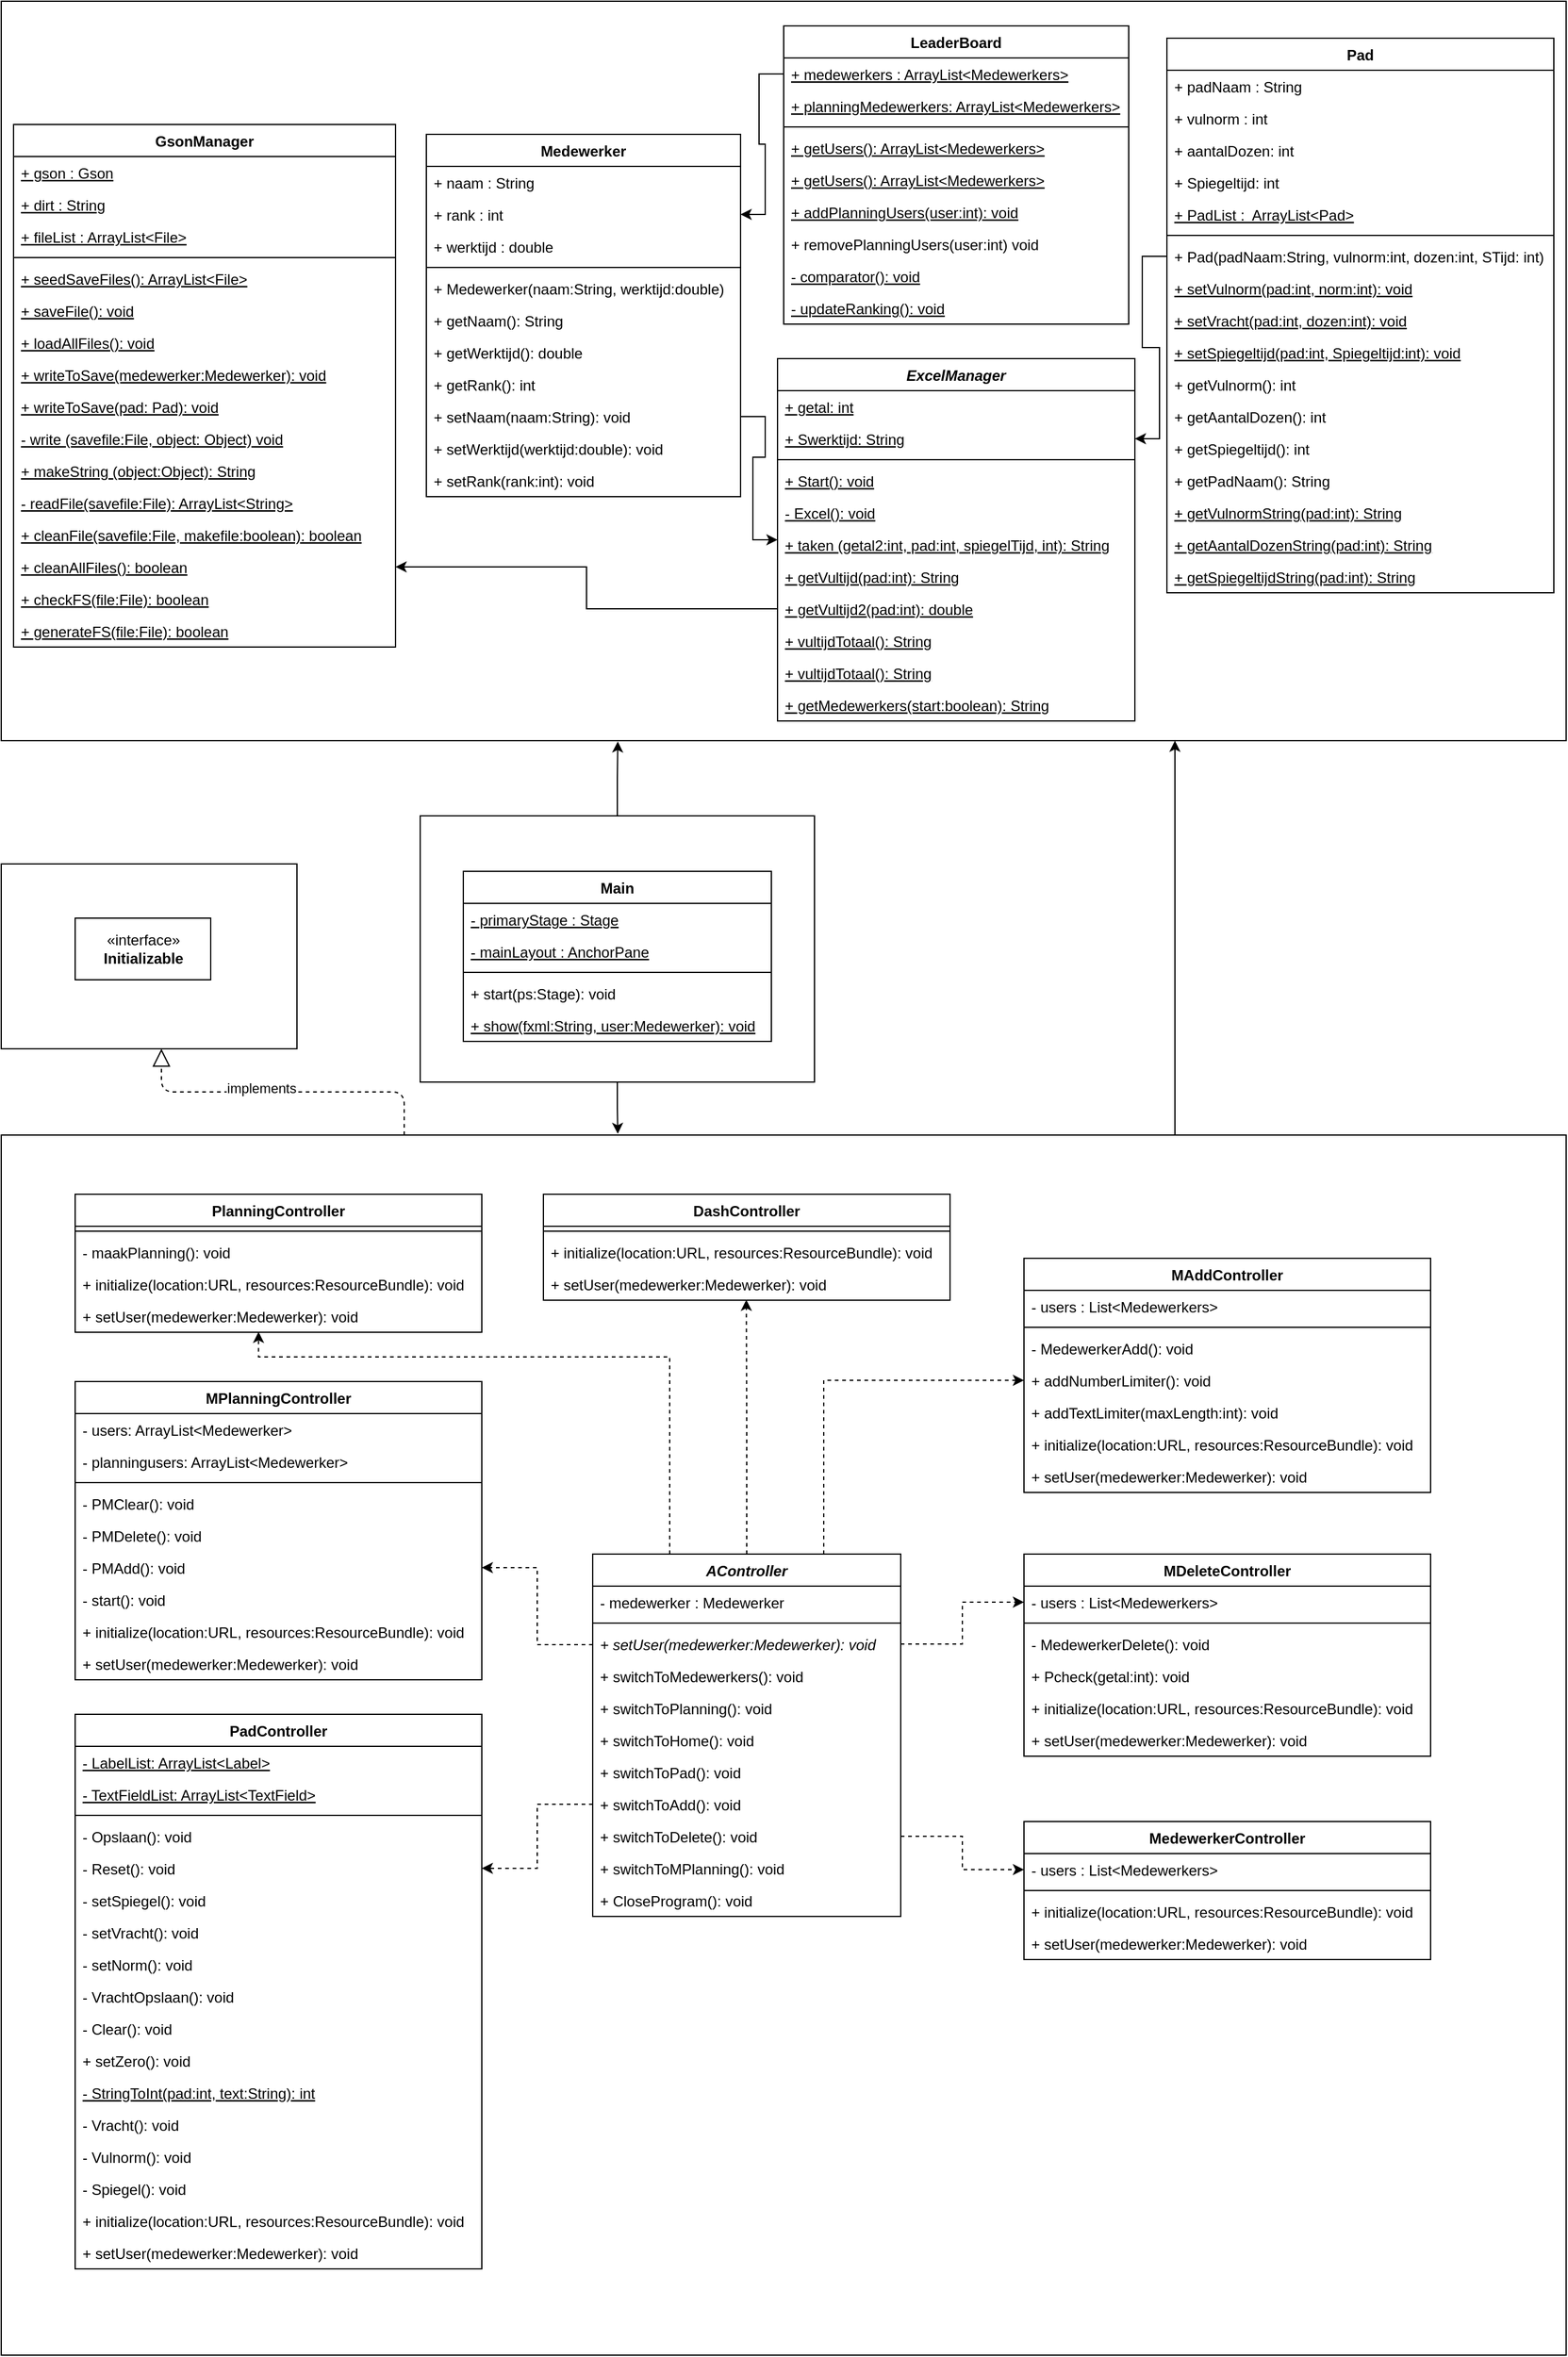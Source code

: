 <mxfile version="19.0.1" type="github">
  <diagram id="AhoOyRfpjSzVgz1KVlbD" name="Page-1">
    <mxGraphModel dx="2627" dy="2867" grid="1" gridSize="10" guides="1" tooltips="1" connect="1" arrows="1" fold="1" page="1" pageScale="1" pageWidth="827" pageHeight="1169" math="0" shadow="0">
      <root>
        <mxCell id="0" />
        <mxCell id="1" parent="0" />
        <mxCell id="_kc0_eapGcFpSrU0Jye0-4116" style="edgeStyle=orthogonalEdgeStyle;rounded=0;orthogonalLoop=1;jettySize=auto;html=1;exitX=0.5;exitY=1;exitDx=0;exitDy=0;entryX=0.394;entryY=-0.001;entryDx=0;entryDy=0;entryPerimeter=0;" parent="1" source="_kc0_eapGcFpSrU0Jye0-4111" target="_kc0_eapGcFpSrU0Jye0-4108" edge="1">
          <mxGeometry relative="1" as="geometry" />
        </mxCell>
        <mxCell id="cOc5Jdbn4TK7SyPKa4BA-37" style="edgeStyle=orthogonalEdgeStyle;rounded=0;orthogonalLoop=1;jettySize=auto;html=1;exitX=0.5;exitY=0;exitDx=0;exitDy=0;entryX=0.394;entryY=1.001;entryDx=0;entryDy=0;entryPerimeter=0;" edge="1" parent="1" source="_kc0_eapGcFpSrU0Jye0-4111" target="_kc0_eapGcFpSrU0Jye0-4097">
          <mxGeometry relative="1" as="geometry" />
        </mxCell>
        <mxCell id="_kc0_eapGcFpSrU0Jye0-4111" value="" style="rounded=0;whiteSpace=wrap;html=1;" parent="1" vertex="1">
          <mxGeometry x="450" y="101" width="320" height="216" as="geometry" />
        </mxCell>
        <mxCell id="_kc0_eapGcFpSrU0Jye0-4158" style="edgeStyle=orthogonalEdgeStyle;rounded=0;orthogonalLoop=1;jettySize=auto;html=1;exitX=0.75;exitY=0;exitDx=0;exitDy=0;entryX=0.75;entryY=1;entryDx=0;entryDy=0;" parent="1" source="_kc0_eapGcFpSrU0Jye0-4108" target="_kc0_eapGcFpSrU0Jye0-4097" edge="1">
          <mxGeometry relative="1" as="geometry" />
        </mxCell>
        <mxCell id="_kc0_eapGcFpSrU0Jye0-4108" value="" style="rounded=0;whiteSpace=wrap;html=1;" parent="1" vertex="1">
          <mxGeometry x="110" y="360" width="1270" height="990" as="geometry" />
        </mxCell>
        <mxCell id="_kc0_eapGcFpSrU0Jye0-4107" value="" style="rounded=0;whiteSpace=wrap;html=1;" parent="1" vertex="1">
          <mxGeometry x="110" y="140" width="240" height="150" as="geometry" />
        </mxCell>
        <mxCell id="_kc0_eapGcFpSrU0Jye0-4097" value="" style="rounded=0;whiteSpace=wrap;html=1;" parent="1" vertex="1">
          <mxGeometry x="110" y="-560" width="1270" height="600" as="geometry" />
        </mxCell>
        <mxCell id="__9yuRP-fzGLFlrZsTFt-32" value="GsonManager" style="swimlane;fontStyle=1;align=center;verticalAlign=top;childLayout=stackLayout;horizontal=1;startSize=26;horizontalStack=0;resizeParent=1;resizeParentMax=0;resizeLast=0;collapsible=1;marginBottom=0;" parent="1" vertex="1">
          <mxGeometry x="120" y="-460" width="310" height="424" as="geometry" />
        </mxCell>
        <mxCell id="__9yuRP-fzGLFlrZsTFt-33" value="+ gson : Gson" style="text;strokeColor=none;fillColor=none;align=left;verticalAlign=top;spacingLeft=4;spacingRight=4;overflow=hidden;rotatable=0;points=[[0,0.5],[1,0.5]];portConstraint=eastwest;fontStyle=4" parent="__9yuRP-fzGLFlrZsTFt-32" vertex="1">
          <mxGeometry y="26" width="310" height="26" as="geometry" />
        </mxCell>
        <mxCell id="__9yuRP-fzGLFlrZsTFt-36" value="+ dirt : String" style="text;strokeColor=none;fillColor=none;align=left;verticalAlign=top;spacingLeft=4;spacingRight=4;overflow=hidden;rotatable=0;points=[[0,0.5],[1,0.5]];portConstraint=eastwest;fontStyle=4" parent="__9yuRP-fzGLFlrZsTFt-32" vertex="1">
          <mxGeometry y="52" width="310" height="26" as="geometry" />
        </mxCell>
        <mxCell id="__9yuRP-fzGLFlrZsTFt-38" value="+ fileList : ArrayList&lt;File&gt;" style="text;strokeColor=none;fillColor=none;align=left;verticalAlign=top;spacingLeft=4;spacingRight=4;overflow=hidden;rotatable=0;points=[[0,0.5],[1,0.5]];portConstraint=eastwest;fontStyle=4" parent="__9yuRP-fzGLFlrZsTFt-32" vertex="1">
          <mxGeometry y="78" width="310" height="26" as="geometry" />
        </mxCell>
        <mxCell id="__9yuRP-fzGLFlrZsTFt-34" value="" style="line;strokeWidth=1;fillColor=none;align=left;verticalAlign=middle;spacingTop=-1;spacingLeft=3;spacingRight=3;rotatable=0;labelPosition=right;points=[];portConstraint=eastwest;" parent="__9yuRP-fzGLFlrZsTFt-32" vertex="1">
          <mxGeometry y="104" width="310" height="8" as="geometry" />
        </mxCell>
        <mxCell id="__9yuRP-fzGLFlrZsTFt-35" value="+ seedSaveFiles(): ArrayList&lt;File&gt;" style="text;strokeColor=none;fillColor=none;align=left;verticalAlign=top;spacingLeft=4;spacingRight=4;overflow=hidden;rotatable=0;points=[[0,0.5],[1,0.5]];portConstraint=eastwest;fontStyle=4" parent="__9yuRP-fzGLFlrZsTFt-32" vertex="1">
          <mxGeometry y="112" width="310" height="26" as="geometry" />
        </mxCell>
        <mxCell id="__9yuRP-fzGLFlrZsTFt-39" value="+ saveFile(): void" style="text;strokeColor=none;fillColor=none;align=left;verticalAlign=top;spacingLeft=4;spacingRight=4;overflow=hidden;rotatable=0;points=[[0,0.5],[1,0.5]];portConstraint=eastwest;fontStyle=4" parent="__9yuRP-fzGLFlrZsTFt-32" vertex="1">
          <mxGeometry y="138" width="310" height="26" as="geometry" />
        </mxCell>
        <mxCell id="__9yuRP-fzGLFlrZsTFt-40" value="+ loadAllFiles(): void" style="text;strokeColor=none;fillColor=none;align=left;verticalAlign=top;spacingLeft=4;spacingRight=4;overflow=hidden;rotatable=0;points=[[0,0.5],[1,0.5]];portConstraint=eastwest;fontStyle=4" parent="__9yuRP-fzGLFlrZsTFt-32" vertex="1">
          <mxGeometry y="164" width="310" height="26" as="geometry" />
        </mxCell>
        <mxCell id="__9yuRP-fzGLFlrZsTFt-41" value="+ writeToSave(medewerker:Medewerker): void" style="text;strokeColor=none;fillColor=none;align=left;verticalAlign=top;spacingLeft=4;spacingRight=4;overflow=hidden;rotatable=0;points=[[0,0.5],[1,0.5]];portConstraint=eastwest;fontStyle=4" parent="__9yuRP-fzGLFlrZsTFt-32" vertex="1">
          <mxGeometry y="190" width="310" height="26" as="geometry" />
        </mxCell>
        <mxCell id="__9yuRP-fzGLFlrZsTFt-51" value="+ writeToSave(pad: Pad): void" style="text;strokeColor=none;fillColor=none;align=left;verticalAlign=top;spacingLeft=4;spacingRight=4;overflow=hidden;rotatable=0;points=[[0,0.5],[1,0.5]];portConstraint=eastwest;fontStyle=4" parent="__9yuRP-fzGLFlrZsTFt-32" vertex="1">
          <mxGeometry y="216" width="310" height="26" as="geometry" />
        </mxCell>
        <mxCell id="__9yuRP-fzGLFlrZsTFt-53" value="- write (savefile:File, object: Object) void" style="text;strokeColor=none;fillColor=none;align=left;verticalAlign=top;spacingLeft=4;spacingRight=4;overflow=hidden;rotatable=0;points=[[0,0.5],[1,0.5]];portConstraint=eastwest;fontStyle=4" parent="__9yuRP-fzGLFlrZsTFt-32" vertex="1">
          <mxGeometry y="242" width="310" height="26" as="geometry" />
        </mxCell>
        <mxCell id="__9yuRP-fzGLFlrZsTFt-54" value="+ makeString (object:Object): String" style="text;strokeColor=none;fillColor=none;align=left;verticalAlign=top;spacingLeft=4;spacingRight=4;overflow=hidden;rotatable=0;points=[[0,0.5],[1,0.5]];portConstraint=eastwest;fontStyle=4" parent="__9yuRP-fzGLFlrZsTFt-32" vertex="1">
          <mxGeometry y="268" width="310" height="26" as="geometry" />
        </mxCell>
        <mxCell id="__9yuRP-fzGLFlrZsTFt-55" value="- readFile(savefile:File): ArrayList&lt;String&gt;" style="text;strokeColor=none;fillColor=none;align=left;verticalAlign=top;spacingLeft=4;spacingRight=4;overflow=hidden;rotatable=0;points=[[0,0.5],[1,0.5]];portConstraint=eastwest;fontStyle=4" parent="__9yuRP-fzGLFlrZsTFt-32" vertex="1">
          <mxGeometry y="294" width="310" height="26" as="geometry" />
        </mxCell>
        <mxCell id="__9yuRP-fzGLFlrZsTFt-56" value="+ cleanFile(savefile:File, makefile:boolean): boolean" style="text;strokeColor=none;fillColor=none;align=left;verticalAlign=top;spacingLeft=4;spacingRight=4;overflow=hidden;rotatable=0;points=[[0,0.5],[1,0.5]];portConstraint=eastwest;fontStyle=4" parent="__9yuRP-fzGLFlrZsTFt-32" vertex="1">
          <mxGeometry y="320" width="310" height="26" as="geometry" />
        </mxCell>
        <mxCell id="__9yuRP-fzGLFlrZsTFt-57" value="+ cleanAllFiles(): boolean" style="text;strokeColor=none;fillColor=none;align=left;verticalAlign=top;spacingLeft=4;spacingRight=4;overflow=hidden;rotatable=0;points=[[0,0.5],[1,0.5]];portConstraint=eastwest;fontStyle=4" parent="__9yuRP-fzGLFlrZsTFt-32" vertex="1">
          <mxGeometry y="346" width="310" height="26" as="geometry" />
        </mxCell>
        <mxCell id="__9yuRP-fzGLFlrZsTFt-58" value="+ checkFS(file:File): boolean" style="text;strokeColor=none;fillColor=none;align=left;verticalAlign=top;spacingLeft=4;spacingRight=4;overflow=hidden;rotatable=0;points=[[0,0.5],[1,0.5]];portConstraint=eastwest;fontStyle=4" parent="__9yuRP-fzGLFlrZsTFt-32" vertex="1">
          <mxGeometry y="372" width="310" height="26" as="geometry" />
        </mxCell>
        <mxCell id="__9yuRP-fzGLFlrZsTFt-59" value="+ generateFS(file:File): boolean" style="text;strokeColor=none;fillColor=none;align=left;verticalAlign=top;spacingLeft=4;spacingRight=4;overflow=hidden;rotatable=0;points=[[0,0.5],[1,0.5]];portConstraint=eastwest;fontStyle=4" parent="__9yuRP-fzGLFlrZsTFt-32" vertex="1">
          <mxGeometry y="398" width="310" height="26" as="geometry" />
        </mxCell>
        <mxCell id="__9yuRP-fzGLFlrZsTFt-61" value="ExcelManager" style="swimlane;fontStyle=3;align=center;verticalAlign=top;childLayout=stackLayout;horizontal=1;startSize=26;horizontalStack=0;resizeParent=1;resizeParentMax=0;resizeLast=0;collapsible=1;marginBottom=0;" parent="1" vertex="1">
          <mxGeometry x="740" y="-270" width="290" height="294" as="geometry" />
        </mxCell>
        <mxCell id="__9yuRP-fzGLFlrZsTFt-62" value="+ getal: int" style="text;strokeColor=none;fillColor=none;align=left;verticalAlign=top;spacingLeft=4;spacingRight=4;overflow=hidden;rotatable=0;points=[[0,0.5],[1,0.5]];portConstraint=eastwest;fontStyle=4" parent="__9yuRP-fzGLFlrZsTFt-61" vertex="1">
          <mxGeometry y="26" width="290" height="26" as="geometry" />
        </mxCell>
        <mxCell id="cOc5Jdbn4TK7SyPKa4BA-5" value="+ Swerktijd: String" style="text;strokeColor=none;fillColor=none;align=left;verticalAlign=top;spacingLeft=4;spacingRight=4;overflow=hidden;rotatable=0;points=[[0,0.5],[1,0.5]];portConstraint=eastwest;fontStyle=4" vertex="1" parent="__9yuRP-fzGLFlrZsTFt-61">
          <mxGeometry y="52" width="290" height="26" as="geometry" />
        </mxCell>
        <mxCell id="__9yuRP-fzGLFlrZsTFt-63" value="" style="line;strokeWidth=1;fillColor=none;align=left;verticalAlign=middle;spacingTop=-1;spacingLeft=3;spacingRight=3;rotatable=0;labelPosition=right;points=[];portConstraint=eastwest;" parent="__9yuRP-fzGLFlrZsTFt-61" vertex="1">
          <mxGeometry y="78" width="290" height="8" as="geometry" />
        </mxCell>
        <mxCell id="__9yuRP-fzGLFlrZsTFt-64" value="+ Start(): void" style="text;strokeColor=none;fillColor=none;align=left;verticalAlign=top;spacingLeft=4;spacingRight=4;overflow=hidden;rotatable=0;points=[[0,0.5],[1,0.5]];portConstraint=eastwest;fontStyle=4" parent="__9yuRP-fzGLFlrZsTFt-61" vertex="1">
          <mxGeometry y="86" width="290" height="26" as="geometry" />
        </mxCell>
        <mxCell id="cOc5Jdbn4TK7SyPKa4BA-6" value="- Excel(): void" style="text;strokeColor=none;fillColor=none;align=left;verticalAlign=top;spacingLeft=4;spacingRight=4;overflow=hidden;rotatable=0;points=[[0,0.5],[1,0.5]];portConstraint=eastwest;fontStyle=4" vertex="1" parent="__9yuRP-fzGLFlrZsTFt-61">
          <mxGeometry y="112" width="290" height="26" as="geometry" />
        </mxCell>
        <mxCell id="cOc5Jdbn4TK7SyPKa4BA-7" value="+ taken (getal2:int, pad:int, spiegelTijd, int): String" style="text;strokeColor=none;fillColor=none;align=left;verticalAlign=top;spacingLeft=4;spacingRight=4;overflow=hidden;rotatable=0;points=[[0,0.5],[1,0.5]];portConstraint=eastwest;fontStyle=4" vertex="1" parent="__9yuRP-fzGLFlrZsTFt-61">
          <mxGeometry y="138" width="290" height="26" as="geometry" />
        </mxCell>
        <mxCell id="cOc5Jdbn4TK7SyPKa4BA-8" value="+ getVultijd(pad:int): String" style="text;strokeColor=none;fillColor=none;align=left;verticalAlign=top;spacingLeft=4;spacingRight=4;overflow=hidden;rotatable=0;points=[[0,0.5],[1,0.5]];portConstraint=eastwest;fontStyle=4" vertex="1" parent="__9yuRP-fzGLFlrZsTFt-61">
          <mxGeometry y="164" width="290" height="26" as="geometry" />
        </mxCell>
        <mxCell id="cOc5Jdbn4TK7SyPKa4BA-9" value="+ getVultijd2(pad:int): double" style="text;strokeColor=none;fillColor=none;align=left;verticalAlign=top;spacingLeft=4;spacingRight=4;overflow=hidden;rotatable=0;points=[[0,0.5],[1,0.5]];portConstraint=eastwest;fontStyle=4" vertex="1" parent="__9yuRP-fzGLFlrZsTFt-61">
          <mxGeometry y="190" width="290" height="26" as="geometry" />
        </mxCell>
        <mxCell id="cOc5Jdbn4TK7SyPKa4BA-10" value="+ vultijdTotaal(): String" style="text;strokeColor=none;fillColor=none;align=left;verticalAlign=top;spacingLeft=4;spacingRight=4;overflow=hidden;rotatable=0;points=[[0,0.5],[1,0.5]];portConstraint=eastwest;fontStyle=4" vertex="1" parent="__9yuRP-fzGLFlrZsTFt-61">
          <mxGeometry y="216" width="290" height="26" as="geometry" />
        </mxCell>
        <mxCell id="cOc5Jdbn4TK7SyPKa4BA-12" value="+ vultijdTotaal(): String" style="text;strokeColor=none;fillColor=none;align=left;verticalAlign=top;spacingLeft=4;spacingRight=4;overflow=hidden;rotatable=0;points=[[0,0.5],[1,0.5]];portConstraint=eastwest;fontStyle=4" vertex="1" parent="__9yuRP-fzGLFlrZsTFt-61">
          <mxGeometry y="242" width="290" height="26" as="geometry" />
        </mxCell>
        <mxCell id="cOc5Jdbn4TK7SyPKa4BA-11" value="+ getMedewerkers(start:boolean): String" style="text;strokeColor=none;fillColor=none;align=left;verticalAlign=top;spacingLeft=4;spacingRight=4;overflow=hidden;rotatable=0;points=[[0,0.5],[1,0.5]];portConstraint=eastwest;fontStyle=4" vertex="1" parent="__9yuRP-fzGLFlrZsTFt-61">
          <mxGeometry y="268" width="290" height="26" as="geometry" />
        </mxCell>
        <mxCell id="_kc0_eapGcFpSrU0Jye0-1" value="Main" style="swimlane;fontStyle=1;align=center;verticalAlign=top;childLayout=stackLayout;horizontal=1;startSize=26;horizontalStack=0;resizeParent=1;resizeParentMax=0;resizeLast=0;collapsible=1;marginBottom=0;" parent="1" vertex="1">
          <mxGeometry x="485" y="146" width="250" height="138" as="geometry" />
        </mxCell>
        <mxCell id="_kc0_eapGcFpSrU0Jye0-2" value="- primaryStage : Stage" style="text;strokeColor=none;fillColor=none;align=left;verticalAlign=top;spacingLeft=4;spacingRight=4;overflow=hidden;rotatable=0;points=[[0,0.5],[1,0.5]];portConstraint=eastwest;fontStyle=4" parent="_kc0_eapGcFpSrU0Jye0-1" vertex="1">
          <mxGeometry y="26" width="250" height="26" as="geometry" />
        </mxCell>
        <mxCell id="_kc0_eapGcFpSrU0Jye0-5" value="- mainLayout : AnchorPane" style="text;strokeColor=none;fillColor=none;align=left;verticalAlign=top;spacingLeft=4;spacingRight=4;overflow=hidden;rotatable=0;points=[[0,0.5],[1,0.5]];portConstraint=eastwest;fontStyle=4" parent="_kc0_eapGcFpSrU0Jye0-1" vertex="1">
          <mxGeometry y="52" width="250" height="26" as="geometry" />
        </mxCell>
        <mxCell id="_kc0_eapGcFpSrU0Jye0-3" value="" style="line;strokeWidth=1;fillColor=none;align=left;verticalAlign=middle;spacingTop=-1;spacingLeft=3;spacingRight=3;rotatable=0;labelPosition=right;points=[];portConstraint=eastwest;" parent="_kc0_eapGcFpSrU0Jye0-1" vertex="1">
          <mxGeometry y="78" width="250" height="8" as="geometry" />
        </mxCell>
        <mxCell id="_kc0_eapGcFpSrU0Jye0-4" value="+ start(ps:Stage): void" style="text;strokeColor=none;fillColor=none;align=left;verticalAlign=top;spacingLeft=4;spacingRight=4;overflow=hidden;rotatable=0;points=[[0,0.5],[1,0.5]];portConstraint=eastwest;" parent="_kc0_eapGcFpSrU0Jye0-1" vertex="1">
          <mxGeometry y="86" width="250" height="26" as="geometry" />
        </mxCell>
        <mxCell id="_kc0_eapGcFpSrU0Jye0-6" value="+ show(fxml:String, user:Medewerker): void" style="text;strokeColor=none;fillColor=none;align=left;verticalAlign=top;spacingLeft=4;spacingRight=4;overflow=hidden;rotatable=0;points=[[0,0.5],[1,0.5]];portConstraint=eastwest;fontStyle=4" parent="_kc0_eapGcFpSrU0Jye0-1" vertex="1">
          <mxGeometry y="112" width="250" height="26" as="geometry" />
        </mxCell>
        <mxCell id="_kc0_eapGcFpSrU0Jye0-4100" style="edgeStyle=orthogonalEdgeStyle;rounded=0;orthogonalLoop=1;jettySize=auto;html=1;exitX=0.5;exitY=0;exitDx=0;exitDy=0;entryX=0.499;entryY=0.985;entryDx=0;entryDy=0;entryPerimeter=0;dashed=1;" parent="1" source="_kc0_eapGcFpSrU0Jye0-7" target="_kc0_eapGcFpSrU0Jye0-4002" edge="1">
          <mxGeometry relative="1" as="geometry" />
        </mxCell>
        <mxCell id="_kc0_eapGcFpSrU0Jye0-4101" style="edgeStyle=orthogonalEdgeStyle;rounded=0;orthogonalLoop=1;jettySize=auto;html=1;exitX=0.75;exitY=0;exitDx=0;exitDy=0;entryX=0;entryY=0.5;entryDx=0;entryDy=0;dashed=1;" parent="1" source="_kc0_eapGcFpSrU0Jye0-7" target="_kc0_eapGcFpSrU0Jye0-3989" edge="1">
          <mxGeometry relative="1" as="geometry" />
        </mxCell>
        <mxCell id="_kc0_eapGcFpSrU0Jye0-4104" style="edgeStyle=orthogonalEdgeStyle;rounded=0;orthogonalLoop=1;jettySize=auto;html=1;exitX=0.25;exitY=0;exitDx=0;exitDy=0;entryX=0.451;entryY=0.985;entryDx=0;entryDy=0;entryPerimeter=0;dashed=1;" parent="1" source="_kc0_eapGcFpSrU0Jye0-7" target="_kc0_eapGcFpSrU0Jye0-4046" edge="1">
          <mxGeometry relative="1" as="geometry">
            <Array as="points">
              <mxPoint x="653" y="540" />
              <mxPoint x="319" y="540" />
            </Array>
          </mxGeometry>
        </mxCell>
        <mxCell id="cOc5Jdbn4TK7SyPKa4BA-58" style="edgeStyle=orthogonalEdgeStyle;rounded=0;orthogonalLoop=1;jettySize=auto;html=1;exitX=0;exitY=0.25;exitDx=0;exitDy=0;entryX=1;entryY=0.5;entryDx=0;entryDy=0;dashed=1;endArrow=classic;endFill=1;endSize=6;strokeWidth=1;" edge="1" parent="1" source="_kc0_eapGcFpSrU0Jye0-7" target="cOc5Jdbn4TK7SyPKa4BA-56">
          <mxGeometry relative="1" as="geometry" />
        </mxCell>
        <mxCell id="_kc0_eapGcFpSrU0Jye0-7" value="AController" style="swimlane;fontStyle=3;align=center;verticalAlign=top;childLayout=stackLayout;horizontal=1;startSize=26;horizontalStack=0;resizeParent=1;resizeParentMax=0;resizeLast=0;collapsible=1;marginBottom=0;" parent="1" vertex="1">
          <mxGeometry x="590" y="700" width="250" height="294" as="geometry" />
        </mxCell>
        <mxCell id="_kc0_eapGcFpSrU0Jye0-8" value="- medewerker : Medewerker" style="text;strokeColor=none;fillColor=none;align=left;verticalAlign=top;spacingLeft=4;spacingRight=4;overflow=hidden;rotatable=0;points=[[0,0.5],[1,0.5]];portConstraint=eastwest;" parent="_kc0_eapGcFpSrU0Jye0-7" vertex="1">
          <mxGeometry y="26" width="250" height="26" as="geometry" />
        </mxCell>
        <mxCell id="_kc0_eapGcFpSrU0Jye0-9" value="" style="line;strokeWidth=1;fillColor=none;align=left;verticalAlign=middle;spacingTop=-1;spacingLeft=3;spacingRight=3;rotatable=0;labelPosition=right;points=[];portConstraint=eastwest;" parent="_kc0_eapGcFpSrU0Jye0-7" vertex="1">
          <mxGeometry y="52" width="250" height="8" as="geometry" />
        </mxCell>
        <mxCell id="_kc0_eapGcFpSrU0Jye0-11" value="+ setUser(medewerker:Medewerker): void" style="text;strokeColor=none;fillColor=none;align=left;verticalAlign=top;spacingLeft=4;spacingRight=4;overflow=hidden;rotatable=0;points=[[0,0.5],[1,0.5]];portConstraint=eastwest;fontStyle=2" parent="_kc0_eapGcFpSrU0Jye0-7" vertex="1">
          <mxGeometry y="60" width="250" height="26" as="geometry" />
        </mxCell>
        <mxCell id="_kc0_eapGcFpSrU0Jye0-10" value="+ switchToMedewerkers(): void" style="text;strokeColor=none;fillColor=none;align=left;verticalAlign=top;spacingLeft=4;spacingRight=4;overflow=hidden;rotatable=0;points=[[0,0.5],[1,0.5]];portConstraint=eastwest;" parent="_kc0_eapGcFpSrU0Jye0-7" vertex="1">
          <mxGeometry y="86" width="250" height="26" as="geometry" />
        </mxCell>
        <mxCell id="cOc5Jdbn4TK7SyPKa4BA-30" value="+ switchToPlanning(): void" style="text;strokeColor=none;fillColor=none;align=left;verticalAlign=top;spacingLeft=4;spacingRight=4;overflow=hidden;rotatable=0;points=[[0,0.5],[1,0.5]];portConstraint=eastwest;" vertex="1" parent="_kc0_eapGcFpSrU0Jye0-7">
          <mxGeometry y="112" width="250" height="26" as="geometry" />
        </mxCell>
        <mxCell id="cOc5Jdbn4TK7SyPKa4BA-31" value="+ switchToHome(): void" style="text;strokeColor=none;fillColor=none;align=left;verticalAlign=top;spacingLeft=4;spacingRight=4;overflow=hidden;rotatable=0;points=[[0,0.5],[1,0.5]];portConstraint=eastwest;" vertex="1" parent="_kc0_eapGcFpSrU0Jye0-7">
          <mxGeometry y="138" width="250" height="26" as="geometry" />
        </mxCell>
        <mxCell id="cOc5Jdbn4TK7SyPKa4BA-28" value="+ switchToPad(): void" style="text;strokeColor=none;fillColor=none;align=left;verticalAlign=top;spacingLeft=4;spacingRight=4;overflow=hidden;rotatable=0;points=[[0,0.5],[1,0.5]];portConstraint=eastwest;" vertex="1" parent="_kc0_eapGcFpSrU0Jye0-7">
          <mxGeometry y="164" width="250" height="26" as="geometry" />
        </mxCell>
        <mxCell id="cOc5Jdbn4TK7SyPKa4BA-29" value="+ switchToAdd(): void" style="text;strokeColor=none;fillColor=none;align=left;verticalAlign=top;spacingLeft=4;spacingRight=4;overflow=hidden;rotatable=0;points=[[0,0.5],[1,0.5]];portConstraint=eastwest;" vertex="1" parent="_kc0_eapGcFpSrU0Jye0-7">
          <mxGeometry y="190" width="250" height="26" as="geometry" />
        </mxCell>
        <mxCell id="cOc5Jdbn4TK7SyPKa4BA-32" value="+ switchToDelete(): void" style="text;strokeColor=none;fillColor=none;align=left;verticalAlign=top;spacingLeft=4;spacingRight=4;overflow=hidden;rotatable=0;points=[[0,0.5],[1,0.5]];portConstraint=eastwest;" vertex="1" parent="_kc0_eapGcFpSrU0Jye0-7">
          <mxGeometry y="216" width="250" height="26" as="geometry" />
        </mxCell>
        <mxCell id="cOc5Jdbn4TK7SyPKa4BA-33" value="+ switchToMPlanning(): void" style="text;strokeColor=none;fillColor=none;align=left;verticalAlign=top;spacingLeft=4;spacingRight=4;overflow=hidden;rotatable=0;points=[[0,0.5],[1,0.5]];portConstraint=eastwest;" vertex="1" parent="_kc0_eapGcFpSrU0Jye0-7">
          <mxGeometry y="242" width="250" height="26" as="geometry" />
        </mxCell>
        <mxCell id="cOc5Jdbn4TK7SyPKa4BA-34" value="+ CloseProgram(): void" style="text;strokeColor=none;fillColor=none;align=left;verticalAlign=top;spacingLeft=4;spacingRight=4;overflow=hidden;rotatable=0;points=[[0,0.5],[1,0.5]];portConstraint=eastwest;" vertex="1" parent="_kc0_eapGcFpSrU0Jye0-7">
          <mxGeometry y="268" width="250" height="26" as="geometry" />
        </mxCell>
        <mxCell id="_kc0_eapGcFpSrU0Jye0-3979" value="MAddController" style="swimlane;fontStyle=1;align=center;verticalAlign=top;childLayout=stackLayout;horizontal=1;startSize=26;horizontalStack=0;resizeParent=1;resizeParentMax=0;resizeLast=0;collapsible=1;marginBottom=0;" parent="1" vertex="1">
          <mxGeometry x="940" y="460" width="330" height="190" as="geometry" />
        </mxCell>
        <mxCell id="_kc0_eapGcFpSrU0Jye0-4099" value="- users : List&lt;Medewerkers&gt;" style="text;strokeColor=none;fillColor=none;align=left;verticalAlign=top;spacingLeft=4;spacingRight=4;overflow=hidden;rotatable=0;points=[[0,0.5],[1,0.5]];portConstraint=eastwest;" parent="_kc0_eapGcFpSrU0Jye0-3979" vertex="1">
          <mxGeometry y="26" width="330" height="26" as="geometry" />
        </mxCell>
        <mxCell id="_kc0_eapGcFpSrU0Jye0-3981" value="" style="line;strokeWidth=1;fillColor=none;align=left;verticalAlign=middle;spacingTop=-1;spacingLeft=3;spacingRight=3;rotatable=0;labelPosition=right;points=[];portConstraint=eastwest;" parent="_kc0_eapGcFpSrU0Jye0-3979" vertex="1">
          <mxGeometry y="52" width="330" height="8" as="geometry" />
        </mxCell>
        <mxCell id="_kc0_eapGcFpSrU0Jye0-3990" value="- MedewerkerAdd(): void" style="text;strokeColor=none;fillColor=none;align=left;verticalAlign=top;spacingLeft=4;spacingRight=4;overflow=hidden;rotatable=0;points=[[0,0.5],[1,0.5]];portConstraint=eastwest;" parent="_kc0_eapGcFpSrU0Jye0-3979" vertex="1">
          <mxGeometry y="60" width="330" height="26" as="geometry" />
        </mxCell>
        <mxCell id="_kc0_eapGcFpSrU0Jye0-3989" value="+ addNumberLimiter(): void" style="text;strokeColor=none;fillColor=none;align=left;verticalAlign=top;spacingLeft=4;spacingRight=4;overflow=hidden;rotatable=0;points=[[0,0.5],[1,0.5]];portConstraint=eastwest;" parent="_kc0_eapGcFpSrU0Jye0-3979" vertex="1">
          <mxGeometry y="86" width="330" height="26" as="geometry" />
        </mxCell>
        <mxCell id="_kc0_eapGcFpSrU0Jye0-3988" value="+ addTextLimiter(maxLength:int): void" style="text;strokeColor=none;fillColor=none;align=left;verticalAlign=top;spacingLeft=4;spacingRight=4;overflow=hidden;rotatable=0;points=[[0,0.5],[1,0.5]];portConstraint=eastwest;" parent="_kc0_eapGcFpSrU0Jye0-3979" vertex="1">
          <mxGeometry y="112" width="330" height="26" as="geometry" />
        </mxCell>
        <mxCell id="_kc0_eapGcFpSrU0Jye0-3986" value="+ initialize(location:URL, resources:ResourceBundle): void" style="text;strokeColor=none;fillColor=none;align=left;verticalAlign=top;spacingLeft=4;spacingRight=4;overflow=hidden;rotatable=0;points=[[0,0.5],[1,0.5]];portConstraint=eastwest;" parent="_kc0_eapGcFpSrU0Jye0-3979" vertex="1">
          <mxGeometry y="138" width="330" height="26" as="geometry" />
        </mxCell>
        <mxCell id="_kc0_eapGcFpSrU0Jye0-4003" value="+ setUser(medewerker:Medewerker): void" style="text;strokeColor=none;fillColor=none;align=left;verticalAlign=top;spacingLeft=4;spacingRight=4;overflow=hidden;rotatable=0;points=[[0,0.5],[1,0.5]];portConstraint=eastwest;" parent="_kc0_eapGcFpSrU0Jye0-3979" vertex="1">
          <mxGeometry y="164" width="330" height="26" as="geometry" />
        </mxCell>
        <mxCell id="_kc0_eapGcFpSrU0Jye0-3991" value="DashController" style="swimlane;fontStyle=1;align=center;verticalAlign=top;childLayout=stackLayout;horizontal=1;startSize=26;horizontalStack=0;resizeParent=1;resizeParentMax=0;resizeLast=0;collapsible=1;marginBottom=0;" parent="1" vertex="1">
          <mxGeometry x="550" y="408" width="330" height="86" as="geometry" />
        </mxCell>
        <mxCell id="_kc0_eapGcFpSrU0Jye0-3993" value="" style="line;strokeWidth=1;fillColor=none;align=left;verticalAlign=middle;spacingTop=-1;spacingLeft=3;spacingRight=3;rotatable=0;labelPosition=right;points=[];portConstraint=eastwest;" parent="_kc0_eapGcFpSrU0Jye0-3991" vertex="1">
          <mxGeometry y="26" width="330" height="8" as="geometry" />
        </mxCell>
        <mxCell id="_kc0_eapGcFpSrU0Jye0-4001" value="+ initialize(location:URL, resources:ResourceBundle): void" style="text;strokeColor=none;fillColor=none;align=left;verticalAlign=top;spacingLeft=4;spacingRight=4;overflow=hidden;rotatable=0;points=[[0,0.5],[1,0.5]];portConstraint=eastwest;" parent="_kc0_eapGcFpSrU0Jye0-3991" vertex="1">
          <mxGeometry y="34" width="330" height="26" as="geometry" />
        </mxCell>
        <mxCell id="_kc0_eapGcFpSrU0Jye0-4002" value="+ setUser(medewerker:Medewerker): void" style="text;strokeColor=none;fillColor=none;align=left;verticalAlign=top;spacingLeft=4;spacingRight=4;overflow=hidden;rotatable=0;points=[[0,0.5],[1,0.5]];portConstraint=eastwest;" parent="_kc0_eapGcFpSrU0Jye0-3991" vertex="1">
          <mxGeometry y="60" width="330" height="26" as="geometry" />
        </mxCell>
        <mxCell id="_kc0_eapGcFpSrU0Jye0-4004" value="MDeleteController" style="swimlane;fontStyle=1;align=center;verticalAlign=top;childLayout=stackLayout;horizontal=1;startSize=26;horizontalStack=0;resizeParent=1;resizeParentMax=0;resizeLast=0;collapsible=1;marginBottom=0;" parent="1" vertex="1">
          <mxGeometry x="940" y="700" width="330" height="164" as="geometry" />
        </mxCell>
        <mxCell id="_kc0_eapGcFpSrU0Jye0-4098" value="- users : List&lt;Medewerkers&gt;" style="text;strokeColor=none;fillColor=none;align=left;verticalAlign=top;spacingLeft=4;spacingRight=4;overflow=hidden;rotatable=0;points=[[0,0.5],[1,0.5]];portConstraint=eastwest;" parent="_kc0_eapGcFpSrU0Jye0-4004" vertex="1">
          <mxGeometry y="26" width="330" height="26" as="geometry" />
        </mxCell>
        <mxCell id="_kc0_eapGcFpSrU0Jye0-4006" value="" style="line;strokeWidth=1;fillColor=none;align=left;verticalAlign=middle;spacingTop=-1;spacingLeft=3;spacingRight=3;rotatable=0;labelPosition=right;points=[];portConstraint=eastwest;" parent="_kc0_eapGcFpSrU0Jye0-4004" vertex="1">
          <mxGeometry y="52" width="330" height="8" as="geometry" />
        </mxCell>
        <mxCell id="_kc0_eapGcFpSrU0Jye0-4011" value="- MedewerkerDelete(): void" style="text;strokeColor=none;fillColor=none;align=left;verticalAlign=top;spacingLeft=4;spacingRight=4;overflow=hidden;rotatable=0;points=[[0,0.5],[1,0.5]];portConstraint=eastwest;" parent="_kc0_eapGcFpSrU0Jye0-4004" vertex="1">
          <mxGeometry y="60" width="330" height="26" as="geometry" />
        </mxCell>
        <mxCell id="cOc5Jdbn4TK7SyPKa4BA-46" value="+ Pcheck(getal:int): void" style="text;strokeColor=none;fillColor=none;align=left;verticalAlign=top;spacingLeft=4;spacingRight=4;overflow=hidden;rotatable=0;points=[[0,0.5],[1,0.5]];portConstraint=eastwest;" vertex="1" parent="_kc0_eapGcFpSrU0Jye0-4004">
          <mxGeometry y="86" width="330" height="26" as="geometry" />
        </mxCell>
        <mxCell id="_kc0_eapGcFpSrU0Jye0-4014" value="+ initialize(location:URL, resources:ResourceBundle): void" style="text;strokeColor=none;fillColor=none;align=left;verticalAlign=top;spacingLeft=4;spacingRight=4;overflow=hidden;rotatable=0;points=[[0,0.5],[1,0.5]];portConstraint=eastwest;" parent="_kc0_eapGcFpSrU0Jye0-4004" vertex="1">
          <mxGeometry y="112" width="330" height="26" as="geometry" />
        </mxCell>
        <mxCell id="_kc0_eapGcFpSrU0Jye0-4015" value="+ setUser(medewerker:Medewerker): void" style="text;strokeColor=none;fillColor=none;align=left;verticalAlign=top;spacingLeft=4;spacingRight=4;overflow=hidden;rotatable=0;points=[[0,0.5],[1,0.5]];portConstraint=eastwest;" parent="_kc0_eapGcFpSrU0Jye0-4004" vertex="1">
          <mxGeometry y="138" width="330" height="26" as="geometry" />
        </mxCell>
        <mxCell id="_kc0_eapGcFpSrU0Jye0-4016" value="MedewerkerController" style="swimlane;fontStyle=1;align=center;verticalAlign=top;childLayout=stackLayout;horizontal=1;startSize=26;horizontalStack=0;resizeParent=1;resizeParentMax=0;resizeLast=0;collapsible=1;marginBottom=0;" parent="1" vertex="1">
          <mxGeometry x="940" y="917" width="330" height="112" as="geometry" />
        </mxCell>
        <mxCell id="_kc0_eapGcFpSrU0Jye0-4027" value="- users : List&lt;Medewerkers&gt;" style="text;strokeColor=none;fillColor=none;align=left;verticalAlign=top;spacingLeft=4;spacingRight=4;overflow=hidden;rotatable=0;points=[[0,0.5],[1,0.5]];portConstraint=eastwest;" parent="_kc0_eapGcFpSrU0Jye0-4016" vertex="1">
          <mxGeometry y="26" width="330" height="26" as="geometry" />
        </mxCell>
        <mxCell id="_kc0_eapGcFpSrU0Jye0-4018" value="" style="line;strokeWidth=1;fillColor=none;align=left;verticalAlign=middle;spacingTop=-1;spacingLeft=3;spacingRight=3;rotatable=0;labelPosition=right;points=[];portConstraint=eastwest;" parent="_kc0_eapGcFpSrU0Jye0-4016" vertex="1">
          <mxGeometry y="52" width="330" height="8" as="geometry" />
        </mxCell>
        <mxCell id="_kc0_eapGcFpSrU0Jye0-4024" value="+ initialize(location:URL, resources:ResourceBundle): void" style="text;strokeColor=none;fillColor=none;align=left;verticalAlign=top;spacingLeft=4;spacingRight=4;overflow=hidden;rotatable=0;points=[[0,0.5],[1,0.5]];portConstraint=eastwest;" parent="_kc0_eapGcFpSrU0Jye0-4016" vertex="1">
          <mxGeometry y="60" width="330" height="26" as="geometry" />
        </mxCell>
        <mxCell id="_kc0_eapGcFpSrU0Jye0-4025" value="+ setUser(medewerker:Medewerker): void" style="text;strokeColor=none;fillColor=none;align=left;verticalAlign=top;spacingLeft=4;spacingRight=4;overflow=hidden;rotatable=0;points=[[0,0.5],[1,0.5]];portConstraint=eastwest;" parent="_kc0_eapGcFpSrU0Jye0-4016" vertex="1">
          <mxGeometry y="86" width="330" height="26" as="geometry" />
        </mxCell>
        <mxCell id="_kc0_eapGcFpSrU0Jye0-4038" value="PlanningController" style="swimlane;fontStyle=1;align=center;verticalAlign=top;childLayout=stackLayout;horizontal=1;startSize=26;horizontalStack=0;resizeParent=1;resizeParentMax=0;resizeLast=0;collapsible=1;marginBottom=0;" parent="1" vertex="1">
          <mxGeometry x="170" y="408" width="330" height="112" as="geometry" />
        </mxCell>
        <mxCell id="_kc0_eapGcFpSrU0Jye0-4040" value="" style="line;strokeWidth=1;fillColor=none;align=left;verticalAlign=middle;spacingTop=-1;spacingLeft=3;spacingRight=3;rotatable=0;labelPosition=right;points=[];portConstraint=eastwest;" parent="_kc0_eapGcFpSrU0Jye0-4038" vertex="1">
          <mxGeometry y="26" width="330" height="8" as="geometry" />
        </mxCell>
        <mxCell id="cOc5Jdbn4TK7SyPKa4BA-59" value="- maakPlanning(): void" style="text;strokeColor=none;fillColor=none;align=left;verticalAlign=top;spacingLeft=4;spacingRight=4;overflow=hidden;rotatable=0;points=[[0,0.5],[1,0.5]];portConstraint=eastwest;" vertex="1" parent="_kc0_eapGcFpSrU0Jye0-4038">
          <mxGeometry y="34" width="330" height="26" as="geometry" />
        </mxCell>
        <mxCell id="_kc0_eapGcFpSrU0Jye0-4045" value="+ initialize(location:URL, resources:ResourceBundle): void" style="text;strokeColor=none;fillColor=none;align=left;verticalAlign=top;spacingLeft=4;spacingRight=4;overflow=hidden;rotatable=0;points=[[0,0.5],[1,0.5]];portConstraint=eastwest;" parent="_kc0_eapGcFpSrU0Jye0-4038" vertex="1">
          <mxGeometry y="60" width="330" height="26" as="geometry" />
        </mxCell>
        <mxCell id="_kc0_eapGcFpSrU0Jye0-4046" value="+ setUser(medewerker:Medewerker): void" style="text;strokeColor=none;fillColor=none;align=left;verticalAlign=top;spacingLeft=4;spacingRight=4;overflow=hidden;rotatable=0;points=[[0,0.5],[1,0.5]];portConstraint=eastwest;" parent="_kc0_eapGcFpSrU0Jye0-4038" vertex="1">
          <mxGeometry y="86" width="330" height="26" as="geometry" />
        </mxCell>
        <mxCell id="_kc0_eapGcFpSrU0Jye0-4047" value="PadController" style="swimlane;fontStyle=1;align=center;verticalAlign=top;childLayout=stackLayout;horizontal=1;startSize=26;horizontalStack=0;resizeParent=1;resizeParentMax=0;resizeLast=0;collapsible=1;marginBottom=0;" parent="1" vertex="1">
          <mxGeometry x="170" y="830" width="330" height="450" as="geometry" />
        </mxCell>
        <mxCell id="cOc5Jdbn4TK7SyPKa4BA-60" value="- LabelList: ArrayList&lt;Label&gt;" style="text;strokeColor=none;fillColor=none;align=left;verticalAlign=top;spacingLeft=4;spacingRight=4;overflow=hidden;rotatable=0;points=[[0,0.5],[1,0.5]];portConstraint=eastwest;fontStyle=4" vertex="1" parent="_kc0_eapGcFpSrU0Jye0-4047">
          <mxGeometry y="26" width="330" height="26" as="geometry" />
        </mxCell>
        <mxCell id="cOc5Jdbn4TK7SyPKa4BA-61" value="- TextFieldList: ArrayList&lt;TextField&gt;" style="text;strokeColor=none;fillColor=none;align=left;verticalAlign=top;spacingLeft=4;spacingRight=4;overflow=hidden;rotatable=0;points=[[0,0.5],[1,0.5]];portConstraint=eastwest;fontStyle=4" vertex="1" parent="_kc0_eapGcFpSrU0Jye0-4047">
          <mxGeometry y="52" width="330" height="26" as="geometry" />
        </mxCell>
        <mxCell id="_kc0_eapGcFpSrU0Jye0-4049" value="" style="line;strokeWidth=1;fillColor=none;align=left;verticalAlign=middle;spacingTop=-1;spacingLeft=3;spacingRight=3;rotatable=0;labelPosition=right;points=[];portConstraint=eastwest;" parent="_kc0_eapGcFpSrU0Jye0-4047" vertex="1">
          <mxGeometry y="78" width="330" height="8" as="geometry" />
        </mxCell>
        <mxCell id="_kc0_eapGcFpSrU0Jye0-4069" value="- Opslaan(): void" style="text;strokeColor=none;fillColor=none;align=left;verticalAlign=top;spacingLeft=4;spacingRight=4;overflow=hidden;rotatable=0;points=[[0,0.5],[1,0.5]];portConstraint=eastwest;" parent="_kc0_eapGcFpSrU0Jye0-4047" vertex="1">
          <mxGeometry y="86" width="330" height="26" as="geometry" />
        </mxCell>
        <mxCell id="_kc0_eapGcFpSrU0Jye0-4065" value="- Reset(): void" style="text;strokeColor=none;fillColor=none;align=left;verticalAlign=top;spacingLeft=4;spacingRight=4;overflow=hidden;rotatable=0;points=[[0,0.5],[1,0.5]];portConstraint=eastwest;" parent="_kc0_eapGcFpSrU0Jye0-4047" vertex="1">
          <mxGeometry y="112" width="330" height="26" as="geometry" />
        </mxCell>
        <mxCell id="cOc5Jdbn4TK7SyPKa4BA-62" value="- setSpiegel(): void" style="text;strokeColor=none;fillColor=none;align=left;verticalAlign=top;spacingLeft=4;spacingRight=4;overflow=hidden;rotatable=0;points=[[0,0.5],[1,0.5]];portConstraint=eastwest;" vertex="1" parent="_kc0_eapGcFpSrU0Jye0-4047">
          <mxGeometry y="138" width="330" height="26" as="geometry" />
        </mxCell>
        <mxCell id="cOc5Jdbn4TK7SyPKa4BA-63" value="- setVracht(): void" style="text;strokeColor=none;fillColor=none;align=left;verticalAlign=top;spacingLeft=4;spacingRight=4;overflow=hidden;rotatable=0;points=[[0,0.5],[1,0.5]];portConstraint=eastwest;" vertex="1" parent="_kc0_eapGcFpSrU0Jye0-4047">
          <mxGeometry y="164" width="330" height="26" as="geometry" />
        </mxCell>
        <mxCell id="cOc5Jdbn4TK7SyPKa4BA-64" value="- setNorm(): void" style="text;strokeColor=none;fillColor=none;align=left;verticalAlign=top;spacingLeft=4;spacingRight=4;overflow=hidden;rotatable=0;points=[[0,0.5],[1,0.5]];portConstraint=eastwest;" vertex="1" parent="_kc0_eapGcFpSrU0Jye0-4047">
          <mxGeometry y="190" width="330" height="26" as="geometry" />
        </mxCell>
        <mxCell id="_kc0_eapGcFpSrU0Jye0-4067" value="- VrachtOpslaan(): void" style="text;strokeColor=none;fillColor=none;align=left;verticalAlign=top;spacingLeft=4;spacingRight=4;overflow=hidden;rotatable=0;points=[[0,0.5],[1,0.5]];portConstraint=eastwest;" parent="_kc0_eapGcFpSrU0Jye0-4047" vertex="1">
          <mxGeometry y="216" width="330" height="26" as="geometry" />
        </mxCell>
        <mxCell id="cOc5Jdbn4TK7SyPKa4BA-65" value="- Clear(): void" style="text;strokeColor=none;fillColor=none;align=left;verticalAlign=top;spacingLeft=4;spacingRight=4;overflow=hidden;rotatable=0;points=[[0,0.5],[1,0.5]];portConstraint=eastwest;" vertex="1" parent="_kc0_eapGcFpSrU0Jye0-4047">
          <mxGeometry y="242" width="330" height="26" as="geometry" />
        </mxCell>
        <mxCell id="cOc5Jdbn4TK7SyPKa4BA-66" value="+ setZero(): void" style="text;strokeColor=none;fillColor=none;align=left;verticalAlign=top;spacingLeft=4;spacingRight=4;overflow=hidden;rotatable=0;points=[[0,0.5],[1,0.5]];portConstraint=eastwest;" vertex="1" parent="_kc0_eapGcFpSrU0Jye0-4047">
          <mxGeometry y="268" width="330" height="26" as="geometry" />
        </mxCell>
        <mxCell id="_kc0_eapGcFpSrU0Jye0-4068" value="- StringToInt(pad:int, text:String): int" style="text;strokeColor=none;fillColor=none;align=left;verticalAlign=top;spacingLeft=4;spacingRight=4;overflow=hidden;rotatable=0;points=[[0,0.5],[1,0.5]];portConstraint=eastwest;fontStyle=4" parent="_kc0_eapGcFpSrU0Jye0-4047" vertex="1">
          <mxGeometry y="294" width="330" height="26" as="geometry" />
        </mxCell>
        <mxCell id="cOc5Jdbn4TK7SyPKa4BA-68" value="- Vracht(): void" style="text;strokeColor=none;fillColor=none;align=left;verticalAlign=top;spacingLeft=4;spacingRight=4;overflow=hidden;rotatable=0;points=[[0,0.5],[1,0.5]];portConstraint=eastwest;" vertex="1" parent="_kc0_eapGcFpSrU0Jye0-4047">
          <mxGeometry y="320" width="330" height="26" as="geometry" />
        </mxCell>
        <mxCell id="cOc5Jdbn4TK7SyPKa4BA-69" value="- Vulnorm(): void" style="text;strokeColor=none;fillColor=none;align=left;verticalAlign=top;spacingLeft=4;spacingRight=4;overflow=hidden;rotatable=0;points=[[0,0.5],[1,0.5]];portConstraint=eastwest;" vertex="1" parent="_kc0_eapGcFpSrU0Jye0-4047">
          <mxGeometry y="346" width="330" height="26" as="geometry" />
        </mxCell>
        <mxCell id="cOc5Jdbn4TK7SyPKa4BA-67" value="- Spiegel(): void" style="text;strokeColor=none;fillColor=none;align=left;verticalAlign=top;spacingLeft=4;spacingRight=4;overflow=hidden;rotatable=0;points=[[0,0.5],[1,0.5]];portConstraint=eastwest;" vertex="1" parent="_kc0_eapGcFpSrU0Jye0-4047">
          <mxGeometry y="372" width="330" height="26" as="geometry" />
        </mxCell>
        <mxCell id="_kc0_eapGcFpSrU0Jye0-4054" value="+ initialize(location:URL, resources:ResourceBundle): void" style="text;strokeColor=none;fillColor=none;align=left;verticalAlign=top;spacingLeft=4;spacingRight=4;overflow=hidden;rotatable=0;points=[[0,0.5],[1,0.5]];portConstraint=eastwest;" parent="_kc0_eapGcFpSrU0Jye0-4047" vertex="1">
          <mxGeometry y="398" width="330" height="26" as="geometry" />
        </mxCell>
        <mxCell id="_kc0_eapGcFpSrU0Jye0-4055" value="+ setUser(medewerker:Medewerker): void" style="text;strokeColor=none;fillColor=none;align=left;verticalAlign=top;spacingLeft=4;spacingRight=4;overflow=hidden;rotatable=0;points=[[0,0.5],[1,0.5]];portConstraint=eastwest;" parent="_kc0_eapGcFpSrU0Jye0-4047" vertex="1">
          <mxGeometry y="424" width="330" height="26" as="geometry" />
        </mxCell>
        <mxCell id="_kc0_eapGcFpSrU0Jye0-4094" value="«interface»&lt;br&gt;&lt;b&gt;Initializable&lt;/b&gt;" style="html=1;" parent="1" vertex="1">
          <mxGeometry x="170" y="184" width="110" height="50" as="geometry" />
        </mxCell>
        <mxCell id="_kc0_eapGcFpSrU0Jye0-4120" value="Pad" style="swimlane;fontStyle=1;align=center;verticalAlign=top;childLayout=stackLayout;horizontal=1;startSize=26;horizontalStack=0;resizeParent=1;resizeParentMax=0;resizeLast=0;collapsible=1;marginBottom=0;" parent="1" vertex="1">
          <mxGeometry x="1056" y="-530" width="314" height="450" as="geometry" />
        </mxCell>
        <mxCell id="_kc0_eapGcFpSrU0Jye0-4121" value="+ padNaam : String" style="text;strokeColor=none;fillColor=none;align=left;verticalAlign=top;spacingLeft=4;spacingRight=4;overflow=hidden;rotatable=0;points=[[0,0.5],[1,0.5]];portConstraint=eastwest;" parent="_kc0_eapGcFpSrU0Jye0-4120" vertex="1">
          <mxGeometry y="26" width="314" height="26" as="geometry" />
        </mxCell>
        <mxCell id="_kc0_eapGcFpSrU0Jye0-4144" value="+ vulnorm : int" style="text;strokeColor=none;fillColor=none;align=left;verticalAlign=top;spacingLeft=4;spacingRight=4;overflow=hidden;rotatable=0;points=[[0,0.5],[1,0.5]];portConstraint=eastwest;" parent="_kc0_eapGcFpSrU0Jye0-4120" vertex="1">
          <mxGeometry y="52" width="314" height="26" as="geometry" />
        </mxCell>
        <mxCell id="_kc0_eapGcFpSrU0Jye0-4145" value="+ aantalDozen: int" style="text;strokeColor=none;fillColor=none;align=left;verticalAlign=top;spacingLeft=4;spacingRight=4;overflow=hidden;rotatable=0;points=[[0,0.5],[1,0.5]];portConstraint=eastwest;" parent="_kc0_eapGcFpSrU0Jye0-4120" vertex="1">
          <mxGeometry y="78" width="314" height="26" as="geometry" />
        </mxCell>
        <mxCell id="cOc5Jdbn4TK7SyPKa4BA-24" value="+ Spiegeltijd: int" style="text;strokeColor=none;fillColor=none;align=left;verticalAlign=top;spacingLeft=4;spacingRight=4;overflow=hidden;rotatable=0;points=[[0,0.5],[1,0.5]];portConstraint=eastwest;" vertex="1" parent="_kc0_eapGcFpSrU0Jye0-4120">
          <mxGeometry y="104" width="314" height="26" as="geometry" />
        </mxCell>
        <mxCell id="_kc0_eapGcFpSrU0Jye0-4146" value="+ PadList :  ArrayList&lt;Pad&gt;" style="text;strokeColor=none;fillColor=none;align=left;verticalAlign=top;spacingLeft=4;spacingRight=4;overflow=hidden;rotatable=0;points=[[0,0.5],[1,0.5]];portConstraint=eastwest;fontStyle=4" parent="_kc0_eapGcFpSrU0Jye0-4120" vertex="1">
          <mxGeometry y="130" width="314" height="26" as="geometry" />
        </mxCell>
        <mxCell id="_kc0_eapGcFpSrU0Jye0-4122" value="" style="line;strokeWidth=1;fillColor=none;align=left;verticalAlign=middle;spacingTop=-1;spacingLeft=3;spacingRight=3;rotatable=0;labelPosition=right;points=[];portConstraint=eastwest;" parent="_kc0_eapGcFpSrU0Jye0-4120" vertex="1">
          <mxGeometry y="156" width="314" height="8" as="geometry" />
        </mxCell>
        <mxCell id="_kc0_eapGcFpSrU0Jye0-4123" value="+ Pad(padNaam:String, vulnorm:int, dozen:int, STijd: int)" style="text;strokeColor=none;fillColor=none;align=left;verticalAlign=top;spacingLeft=4;spacingRight=4;overflow=hidden;rotatable=0;points=[[0,0.5],[1,0.5]];portConstraint=eastwest;" parent="_kc0_eapGcFpSrU0Jye0-4120" vertex="1">
          <mxGeometry y="164" width="314" height="26" as="geometry" />
        </mxCell>
        <mxCell id="_kc0_eapGcFpSrU0Jye0-4152" value="+ setVulnorm(pad:int, norm:int): void" style="text;strokeColor=none;fillColor=none;align=left;verticalAlign=top;spacingLeft=4;spacingRight=4;overflow=hidden;rotatable=0;points=[[0,0.5],[1,0.5]];portConstraint=eastwest;fontStyle=4" parent="_kc0_eapGcFpSrU0Jye0-4120" vertex="1">
          <mxGeometry y="190" width="314" height="26" as="geometry" />
        </mxCell>
        <mxCell id="_kc0_eapGcFpSrU0Jye0-4153" value="+ setVracht(pad:int, dozen:int): void" style="text;strokeColor=none;fillColor=none;align=left;verticalAlign=top;spacingLeft=4;spacingRight=4;overflow=hidden;rotatable=0;points=[[0,0.5],[1,0.5]];portConstraint=eastwest;fontStyle=4" parent="_kc0_eapGcFpSrU0Jye0-4120" vertex="1">
          <mxGeometry y="216" width="314" height="26" as="geometry" />
        </mxCell>
        <mxCell id="cOc5Jdbn4TK7SyPKa4BA-26" value="+ setSpiegeltijd(pad:int, Spiegeltijd:int): void" style="text;strokeColor=none;fillColor=none;align=left;verticalAlign=top;spacingLeft=4;spacingRight=4;overflow=hidden;rotatable=0;points=[[0,0.5],[1,0.5]];portConstraint=eastwest;fontStyle=4" vertex="1" parent="_kc0_eapGcFpSrU0Jye0-4120">
          <mxGeometry y="242" width="314" height="26" as="geometry" />
        </mxCell>
        <mxCell id="_kc0_eapGcFpSrU0Jye0-4148" value="+ getVulnorm(): int" style="text;strokeColor=none;fillColor=none;align=left;verticalAlign=top;spacingLeft=4;spacingRight=4;overflow=hidden;rotatable=0;points=[[0,0.5],[1,0.5]];portConstraint=eastwest;" parent="_kc0_eapGcFpSrU0Jye0-4120" vertex="1">
          <mxGeometry y="268" width="314" height="26" as="geometry" />
        </mxCell>
        <mxCell id="_kc0_eapGcFpSrU0Jye0-4151" value="+ getAantalDozen(): int" style="text;strokeColor=none;fillColor=none;align=left;verticalAlign=top;spacingLeft=4;spacingRight=4;overflow=hidden;rotatable=0;points=[[0,0.5],[1,0.5]];portConstraint=eastwest;" parent="_kc0_eapGcFpSrU0Jye0-4120" vertex="1">
          <mxGeometry y="294" width="314" height="26" as="geometry" />
        </mxCell>
        <mxCell id="cOc5Jdbn4TK7SyPKa4BA-25" value="+ getSpiegeltijd(): int" style="text;strokeColor=none;fillColor=none;align=left;verticalAlign=top;spacingLeft=4;spacingRight=4;overflow=hidden;rotatable=0;points=[[0,0.5],[1,0.5]];portConstraint=eastwest;" vertex="1" parent="_kc0_eapGcFpSrU0Jye0-4120">
          <mxGeometry y="320" width="314" height="26" as="geometry" />
        </mxCell>
        <mxCell id="_kc0_eapGcFpSrU0Jye0-4156" value="+ getPadNaam(): String" style="text;strokeColor=none;fillColor=none;align=left;verticalAlign=top;spacingLeft=4;spacingRight=4;overflow=hidden;rotatable=0;points=[[0,0.5],[1,0.5]];portConstraint=eastwest;" parent="_kc0_eapGcFpSrU0Jye0-4120" vertex="1">
          <mxGeometry y="346" width="314" height="26" as="geometry" />
        </mxCell>
        <mxCell id="_kc0_eapGcFpSrU0Jye0-4154" value="+ getVulnormString(pad:int): String" style="text;strokeColor=none;fillColor=none;align=left;verticalAlign=top;spacingLeft=4;spacingRight=4;overflow=hidden;rotatable=0;points=[[0,0.5],[1,0.5]];portConstraint=eastwest;fontStyle=4" parent="_kc0_eapGcFpSrU0Jye0-4120" vertex="1">
          <mxGeometry y="372" width="314" height="26" as="geometry" />
        </mxCell>
        <mxCell id="_kc0_eapGcFpSrU0Jye0-4155" value="+ getAantalDozenString(pad:int): String" style="text;strokeColor=none;fillColor=none;align=left;verticalAlign=top;spacingLeft=4;spacingRight=4;overflow=hidden;rotatable=0;points=[[0,0.5],[1,0.5]];portConstraint=eastwest;fontStyle=4" parent="_kc0_eapGcFpSrU0Jye0-4120" vertex="1">
          <mxGeometry y="398" width="314" height="26" as="geometry" />
        </mxCell>
        <mxCell id="cOc5Jdbn4TK7SyPKa4BA-27" value="+ getSpiegeltijdString(pad:int): String" style="text;strokeColor=none;fillColor=none;align=left;verticalAlign=top;spacingLeft=4;spacingRight=4;overflow=hidden;rotatable=0;points=[[0,0.5],[1,0.5]];portConstraint=eastwest;fontStyle=4" vertex="1" parent="_kc0_eapGcFpSrU0Jye0-4120">
          <mxGeometry y="424" width="314" height="26" as="geometry" />
        </mxCell>
        <mxCell id="_kc0_eapGcFpSrU0Jye0-4124" value="Medewerker" style="swimlane;fontStyle=1;align=center;verticalAlign=top;childLayout=stackLayout;horizontal=1;startSize=26;horizontalStack=0;resizeParent=1;resizeParentMax=0;resizeLast=0;collapsible=1;marginBottom=0;" parent="1" vertex="1">
          <mxGeometry x="455" y="-452" width="255" height="294" as="geometry" />
        </mxCell>
        <mxCell id="_kc0_eapGcFpSrU0Jye0-4125" value="+ naam : String" style="text;strokeColor=none;fillColor=none;align=left;verticalAlign=top;spacingLeft=4;spacingRight=4;overflow=hidden;rotatable=0;points=[[0,0.5],[1,0.5]];portConstraint=eastwest;" parent="_kc0_eapGcFpSrU0Jye0-4124" vertex="1">
          <mxGeometry y="26" width="255" height="26" as="geometry" />
        </mxCell>
        <mxCell id="_kc0_eapGcFpSrU0Jye0-4135" value="+ rank : int" style="text;strokeColor=none;fillColor=none;align=left;verticalAlign=top;spacingLeft=4;spacingRight=4;overflow=hidden;rotatable=0;points=[[0,0.5],[1,0.5]];portConstraint=eastwest;" parent="_kc0_eapGcFpSrU0Jye0-4124" vertex="1">
          <mxGeometry y="52" width="255" height="26" as="geometry" />
        </mxCell>
        <mxCell id="_kc0_eapGcFpSrU0Jye0-4136" value="+ werktijd : double" style="text;strokeColor=none;fillColor=none;align=left;verticalAlign=top;spacingLeft=4;spacingRight=4;overflow=hidden;rotatable=0;points=[[0,0.5],[1,0.5]];portConstraint=eastwest;" parent="_kc0_eapGcFpSrU0Jye0-4124" vertex="1">
          <mxGeometry y="78" width="255" height="26" as="geometry" />
        </mxCell>
        <mxCell id="_kc0_eapGcFpSrU0Jye0-4126" value="" style="line;strokeWidth=1;fillColor=none;align=left;verticalAlign=middle;spacingTop=-1;spacingLeft=3;spacingRight=3;rotatable=0;labelPosition=right;points=[];portConstraint=eastwest;" parent="_kc0_eapGcFpSrU0Jye0-4124" vertex="1">
          <mxGeometry y="104" width="255" height="8" as="geometry" />
        </mxCell>
        <mxCell id="_kc0_eapGcFpSrU0Jye0-4127" value="+ Medewerker(naam:String, werktijd:double)" style="text;strokeColor=none;fillColor=none;align=left;verticalAlign=top;spacingLeft=4;spacingRight=4;overflow=hidden;rotatable=0;points=[[0,0.5],[1,0.5]];portConstraint=eastwest;" parent="_kc0_eapGcFpSrU0Jye0-4124" vertex="1">
          <mxGeometry y="112" width="255" height="26" as="geometry" />
        </mxCell>
        <mxCell id="_kc0_eapGcFpSrU0Jye0-4141" value="+ getNaam(): String" style="text;strokeColor=none;fillColor=none;align=left;verticalAlign=top;spacingLeft=4;spacingRight=4;overflow=hidden;rotatable=0;points=[[0,0.5],[1,0.5]];portConstraint=eastwest;" parent="_kc0_eapGcFpSrU0Jye0-4124" vertex="1">
          <mxGeometry y="138" width="255" height="26" as="geometry" />
        </mxCell>
        <mxCell id="_kc0_eapGcFpSrU0Jye0-4140" value="+ getWerktijd(): double" style="text;strokeColor=none;fillColor=none;align=left;verticalAlign=top;spacingLeft=4;spacingRight=4;overflow=hidden;rotatable=0;points=[[0,0.5],[1,0.5]];portConstraint=eastwest;" parent="_kc0_eapGcFpSrU0Jye0-4124" vertex="1">
          <mxGeometry y="164" width="255" height="26" as="geometry" />
        </mxCell>
        <mxCell id="_kc0_eapGcFpSrU0Jye0-4139" value="+ getRank(): int" style="text;strokeColor=none;fillColor=none;align=left;verticalAlign=top;spacingLeft=4;spacingRight=4;overflow=hidden;rotatable=0;points=[[0,0.5],[1,0.5]];portConstraint=eastwest;" parent="_kc0_eapGcFpSrU0Jye0-4124" vertex="1">
          <mxGeometry y="190" width="255" height="26" as="geometry" />
        </mxCell>
        <mxCell id="_kc0_eapGcFpSrU0Jye0-4138" value="+ setNaam(naam:String): void" style="text;strokeColor=none;fillColor=none;align=left;verticalAlign=top;spacingLeft=4;spacingRight=4;overflow=hidden;rotatable=0;points=[[0,0.5],[1,0.5]];portConstraint=eastwest;" parent="_kc0_eapGcFpSrU0Jye0-4124" vertex="1">
          <mxGeometry y="216" width="255" height="26" as="geometry" />
        </mxCell>
        <mxCell id="_kc0_eapGcFpSrU0Jye0-4137" value="+ setWerktijd(werktijd:double): void" style="text;strokeColor=none;fillColor=none;align=left;verticalAlign=top;spacingLeft=4;spacingRight=4;overflow=hidden;rotatable=0;points=[[0,0.5],[1,0.5]];portConstraint=eastwest;" parent="_kc0_eapGcFpSrU0Jye0-4124" vertex="1">
          <mxGeometry y="242" width="255" height="26" as="geometry" />
        </mxCell>
        <mxCell id="_kc0_eapGcFpSrU0Jye0-4142" value="+ setRank(rank:int): void" style="text;strokeColor=none;fillColor=none;align=left;verticalAlign=top;spacingLeft=4;spacingRight=4;overflow=hidden;rotatable=0;points=[[0,0.5],[1,0.5]];portConstraint=eastwest;" parent="_kc0_eapGcFpSrU0Jye0-4124" vertex="1">
          <mxGeometry y="268" width="255" height="26" as="geometry" />
        </mxCell>
        <mxCell id="_kc0_eapGcFpSrU0Jye0-4128" value="LeaderBoard" style="swimlane;fontStyle=1;align=center;verticalAlign=top;childLayout=stackLayout;horizontal=1;startSize=26;horizontalStack=0;resizeParent=1;resizeParentMax=0;resizeLast=0;collapsible=1;marginBottom=0;" parent="1" vertex="1">
          <mxGeometry x="745" y="-540" width="280" height="242" as="geometry" />
        </mxCell>
        <mxCell id="_kc0_eapGcFpSrU0Jye0-4129" value="+ medewerkers : ArrayList&lt;Medewerkers&gt;" style="text;strokeColor=none;fillColor=none;align=left;verticalAlign=top;spacingLeft=4;spacingRight=4;overflow=hidden;rotatable=0;points=[[0,0.5],[1,0.5]];portConstraint=eastwest;fontStyle=4" parent="_kc0_eapGcFpSrU0Jye0-4128" vertex="1">
          <mxGeometry y="26" width="280" height="26" as="geometry" />
        </mxCell>
        <mxCell id="cOc5Jdbn4TK7SyPKa4BA-17" value="+ planningMedewerkers: ArrayList&lt;Medewerkers&gt;" style="text;strokeColor=none;fillColor=none;align=left;verticalAlign=top;spacingLeft=4;spacingRight=4;overflow=hidden;rotatable=0;points=[[0,0.5],[1,0.5]];portConstraint=eastwest;fontStyle=4" vertex="1" parent="_kc0_eapGcFpSrU0Jye0-4128">
          <mxGeometry y="52" width="280" height="26" as="geometry" />
        </mxCell>
        <mxCell id="_kc0_eapGcFpSrU0Jye0-4130" value="" style="line;strokeWidth=1;fillColor=none;align=left;verticalAlign=middle;spacingTop=-1;spacingLeft=3;spacingRight=3;rotatable=0;labelPosition=right;points=[];portConstraint=eastwest;" parent="_kc0_eapGcFpSrU0Jye0-4128" vertex="1">
          <mxGeometry y="78" width="280" height="8" as="geometry" />
        </mxCell>
        <mxCell id="_kc0_eapGcFpSrU0Jye0-4131" value="+ getUsers(): ArrayList&lt;Medewerkers&gt;" style="text;strokeColor=none;fillColor=none;align=left;verticalAlign=top;spacingLeft=4;spacingRight=4;overflow=hidden;rotatable=0;points=[[0,0.5],[1,0.5]];portConstraint=eastwest;fontStyle=4" parent="_kc0_eapGcFpSrU0Jye0-4128" vertex="1">
          <mxGeometry y="86" width="280" height="26" as="geometry" />
        </mxCell>
        <mxCell id="cOc5Jdbn4TK7SyPKa4BA-18" value="+ getUsers(): ArrayList&lt;Medewerkers&gt;" style="text;strokeColor=none;fillColor=none;align=left;verticalAlign=top;spacingLeft=4;spacingRight=4;overflow=hidden;rotatable=0;points=[[0,0.5],[1,0.5]];portConstraint=eastwest;fontStyle=4" vertex="1" parent="_kc0_eapGcFpSrU0Jye0-4128">
          <mxGeometry y="112" width="280" height="26" as="geometry" />
        </mxCell>
        <mxCell id="cOc5Jdbn4TK7SyPKa4BA-19" value="+ addPlanningUsers(user:int): void" style="text;strokeColor=none;fillColor=none;align=left;verticalAlign=top;spacingLeft=4;spacingRight=4;overflow=hidden;rotatable=0;points=[[0,0.5],[1,0.5]];portConstraint=eastwest;fontStyle=4" vertex="1" parent="_kc0_eapGcFpSrU0Jye0-4128">
          <mxGeometry y="138" width="280" height="26" as="geometry" />
        </mxCell>
        <mxCell id="cOc5Jdbn4TK7SyPKa4BA-23" value="+ removePlanningUsers(user:int) void" style="text;strokeColor=none;fillColor=none;align=left;verticalAlign=top;spacingLeft=4;spacingRight=4;overflow=hidden;rotatable=0;points=[[0,0.5],[1,0.5]];portConstraint=eastwest;" vertex="1" parent="_kc0_eapGcFpSrU0Jye0-4128">
          <mxGeometry y="164" width="280" height="26" as="geometry" />
        </mxCell>
        <mxCell id="_kc0_eapGcFpSrU0Jye0-4133" value="- comparator(): void" style="text;strokeColor=none;fillColor=none;align=left;verticalAlign=top;spacingLeft=4;spacingRight=4;overflow=hidden;rotatable=0;points=[[0,0.5],[1,0.5]];portConstraint=eastwest;fontStyle=4" parent="_kc0_eapGcFpSrU0Jye0-4128" vertex="1">
          <mxGeometry y="190" width="280" height="26" as="geometry" />
        </mxCell>
        <mxCell id="_kc0_eapGcFpSrU0Jye0-4134" value="- updateRanking(): void" style="text;strokeColor=none;fillColor=none;align=left;verticalAlign=top;spacingLeft=4;spacingRight=4;overflow=hidden;rotatable=0;points=[[0,0.5],[1,0.5]];portConstraint=eastwest;fontStyle=4" parent="_kc0_eapGcFpSrU0Jye0-4128" vertex="1">
          <mxGeometry y="216" width="280" height="26" as="geometry" />
        </mxCell>
        <mxCell id="cOc5Jdbn4TK7SyPKa4BA-15" style="edgeStyle=orthogonalEdgeStyle;rounded=0;orthogonalLoop=1;jettySize=auto;html=1;exitX=0;exitY=0.5;exitDx=0;exitDy=0;" edge="1" parent="1" source="cOc5Jdbn4TK7SyPKa4BA-9" target="__9yuRP-fzGLFlrZsTFt-57">
          <mxGeometry relative="1" as="geometry" />
        </mxCell>
        <mxCell id="cOc5Jdbn4TK7SyPKa4BA-21" style="edgeStyle=orthogonalEdgeStyle;rounded=0;orthogonalLoop=1;jettySize=auto;html=1;exitX=1;exitY=0.5;exitDx=0;exitDy=0;" edge="1" parent="1" source="_kc0_eapGcFpSrU0Jye0-4138" target="__9yuRP-fzGLFlrZsTFt-61">
          <mxGeometry relative="1" as="geometry" />
        </mxCell>
        <mxCell id="cOc5Jdbn4TK7SyPKa4BA-22" style="edgeStyle=orthogonalEdgeStyle;rounded=0;orthogonalLoop=1;jettySize=auto;html=1;exitX=0;exitY=0.5;exitDx=0;exitDy=0;entryX=1;entryY=0.5;entryDx=0;entryDy=0;" edge="1" parent="1" source="_kc0_eapGcFpSrU0Jye0-4123" target="cOc5Jdbn4TK7SyPKa4BA-5">
          <mxGeometry relative="1" as="geometry" />
        </mxCell>
        <mxCell id="cOc5Jdbn4TK7SyPKa4BA-35" style="edgeStyle=orthogonalEdgeStyle;rounded=0;orthogonalLoop=1;jettySize=auto;html=1;exitX=0;exitY=0.5;exitDx=0;exitDy=0;entryX=1;entryY=0.5;entryDx=0;entryDy=0;" edge="1" parent="1" source="_kc0_eapGcFpSrU0Jye0-4129" target="_kc0_eapGcFpSrU0Jye0-4135">
          <mxGeometry relative="1" as="geometry" />
        </mxCell>
        <mxCell id="cOc5Jdbn4TK7SyPKa4BA-39" style="endArrow=block;dashed=1;endFill=0;endSize=12;html=1;fontFamily=Helvetica;fontSize=11;fontColor=default;align=center;strokeColor=default;strokeWidth=1;edgeStyle=orthogonalEdgeStyle;" edge="1" parent="1">
          <mxGeometry relative="1" as="geometry">
            <Array as="points">
              <mxPoint x="437" y="325" />
              <mxPoint x="240" y="325" />
            </Array>
            <mxPoint x="437.037" y="360" as="sourcePoint" />
            <mxPoint x="240.0" y="290.0" as="targetPoint" />
          </mxGeometry>
        </mxCell>
        <mxCell id="cOc5Jdbn4TK7SyPKa4BA-40" value="implements" style="edgeLabel;html=1;align=center;verticalAlign=middle;resizable=0;points=[];" vertex="1" connectable="0" parent="cOc5Jdbn4TK7SyPKa4BA-39">
          <mxGeometry x="0.134" y="-3" relative="1" as="geometry">
            <mxPoint as="offset" />
          </mxGeometry>
        </mxCell>
        <mxCell id="cOc5Jdbn4TK7SyPKa4BA-45" style="edgeStyle=orthogonalEdgeStyle;rounded=0;orthogonalLoop=1;jettySize=auto;html=1;exitX=1;exitY=0.5;exitDx=0;exitDy=0;entryX=0;entryY=0.5;entryDx=0;entryDy=0;dashed=1;endArrow=classic;endFill=1;endSize=6;strokeWidth=1;" edge="1" parent="1" source="_kc0_eapGcFpSrU0Jye0-11" target="_kc0_eapGcFpSrU0Jye0-4098">
          <mxGeometry relative="1" as="geometry" />
        </mxCell>
        <mxCell id="cOc5Jdbn4TK7SyPKa4BA-47" style="edgeStyle=orthogonalEdgeStyle;rounded=0;orthogonalLoop=1;jettySize=auto;html=1;exitX=1;exitY=0.5;exitDx=0;exitDy=0;dashed=1;endArrow=classic;endFill=1;endSize=6;strokeWidth=1;" edge="1" parent="1" source="cOc5Jdbn4TK7SyPKa4BA-32" target="_kc0_eapGcFpSrU0Jye0-4027">
          <mxGeometry relative="1" as="geometry" />
        </mxCell>
        <mxCell id="cOc5Jdbn4TK7SyPKa4BA-48" value="MPlanningController" style="swimlane;fontStyle=1;align=center;verticalAlign=top;childLayout=stackLayout;horizontal=1;startSize=26;horizontalStack=0;resizeParent=1;resizeParentMax=0;resizeLast=0;collapsible=1;marginBottom=0;" vertex="1" parent="1">
          <mxGeometry x="170" y="560" width="330" height="242" as="geometry" />
        </mxCell>
        <mxCell id="cOc5Jdbn4TK7SyPKa4BA-54" value="- users: ArrayList&lt;Medewerker&gt;" style="text;strokeColor=none;fillColor=none;align=left;verticalAlign=top;spacingLeft=4;spacingRight=4;overflow=hidden;rotatable=0;points=[[0,0.5],[1,0.5]];portConstraint=eastwest;" vertex="1" parent="cOc5Jdbn4TK7SyPKa4BA-48">
          <mxGeometry y="26" width="330" height="26" as="geometry" />
        </mxCell>
        <mxCell id="cOc5Jdbn4TK7SyPKa4BA-55" value="- planningusers: ArrayList&lt;Medewerker&gt;" style="text;strokeColor=none;fillColor=none;align=left;verticalAlign=top;spacingLeft=4;spacingRight=4;overflow=hidden;rotatable=0;points=[[0,0.5],[1,0.5]];portConstraint=eastwest;" vertex="1" parent="cOc5Jdbn4TK7SyPKa4BA-48">
          <mxGeometry y="52" width="330" height="26" as="geometry" />
        </mxCell>
        <mxCell id="cOc5Jdbn4TK7SyPKa4BA-49" value="" style="line;strokeWidth=1;fillColor=none;align=left;verticalAlign=middle;spacingTop=-1;spacingLeft=3;spacingRight=3;rotatable=0;labelPosition=right;points=[];portConstraint=eastwest;" vertex="1" parent="cOc5Jdbn4TK7SyPKa4BA-48">
          <mxGeometry y="78" width="330" height="8" as="geometry" />
        </mxCell>
        <mxCell id="cOc5Jdbn4TK7SyPKa4BA-52" value="- PMClear(): void" style="text;strokeColor=none;fillColor=none;align=left;verticalAlign=top;spacingLeft=4;spacingRight=4;overflow=hidden;rotatable=0;points=[[0,0.5],[1,0.5]];portConstraint=eastwest;" vertex="1" parent="cOc5Jdbn4TK7SyPKa4BA-48">
          <mxGeometry y="86" width="330" height="26" as="geometry" />
        </mxCell>
        <mxCell id="cOc5Jdbn4TK7SyPKa4BA-53" value="- PMDelete(): void" style="text;strokeColor=none;fillColor=none;align=left;verticalAlign=top;spacingLeft=4;spacingRight=4;overflow=hidden;rotatable=0;points=[[0,0.5],[1,0.5]];portConstraint=eastwest;" vertex="1" parent="cOc5Jdbn4TK7SyPKa4BA-48">
          <mxGeometry y="112" width="330" height="26" as="geometry" />
        </mxCell>
        <mxCell id="cOc5Jdbn4TK7SyPKa4BA-56" value="- PMAdd(): void" style="text;strokeColor=none;fillColor=none;align=left;verticalAlign=top;spacingLeft=4;spacingRight=4;overflow=hidden;rotatable=0;points=[[0,0.5],[1,0.5]];portConstraint=eastwest;" vertex="1" parent="cOc5Jdbn4TK7SyPKa4BA-48">
          <mxGeometry y="138" width="330" height="26" as="geometry" />
        </mxCell>
        <mxCell id="cOc5Jdbn4TK7SyPKa4BA-57" value="- start(): void" style="text;strokeColor=none;fillColor=none;align=left;verticalAlign=top;spacingLeft=4;spacingRight=4;overflow=hidden;rotatable=0;points=[[0,0.5],[1,0.5]];portConstraint=eastwest;" vertex="1" parent="cOc5Jdbn4TK7SyPKa4BA-48">
          <mxGeometry y="164" width="330" height="26" as="geometry" />
        </mxCell>
        <mxCell id="cOc5Jdbn4TK7SyPKa4BA-50" value="+ initialize(location:URL, resources:ResourceBundle): void" style="text;strokeColor=none;fillColor=none;align=left;verticalAlign=top;spacingLeft=4;spacingRight=4;overflow=hidden;rotatable=0;points=[[0,0.5],[1,0.5]];portConstraint=eastwest;" vertex="1" parent="cOc5Jdbn4TK7SyPKa4BA-48">
          <mxGeometry y="190" width="330" height="26" as="geometry" />
        </mxCell>
        <mxCell id="cOc5Jdbn4TK7SyPKa4BA-51" value="+ setUser(medewerker:Medewerker): void" style="text;strokeColor=none;fillColor=none;align=left;verticalAlign=top;spacingLeft=4;spacingRight=4;overflow=hidden;rotatable=0;points=[[0,0.5],[1,0.5]];portConstraint=eastwest;" vertex="1" parent="cOc5Jdbn4TK7SyPKa4BA-48">
          <mxGeometry y="216" width="330" height="26" as="geometry" />
        </mxCell>
        <mxCell id="cOc5Jdbn4TK7SyPKa4BA-70" style="edgeStyle=orthogonalEdgeStyle;rounded=0;orthogonalLoop=1;jettySize=auto;html=1;exitX=0;exitY=0.5;exitDx=0;exitDy=0;entryX=1;entryY=0.5;entryDx=0;entryDy=0;dashed=1;endArrow=classic;endFill=1;endSize=6;strokeWidth=1;" edge="1" parent="1" source="cOc5Jdbn4TK7SyPKa4BA-29" target="_kc0_eapGcFpSrU0Jye0-4065">
          <mxGeometry relative="1" as="geometry" />
        </mxCell>
      </root>
    </mxGraphModel>
  </diagram>
</mxfile>
